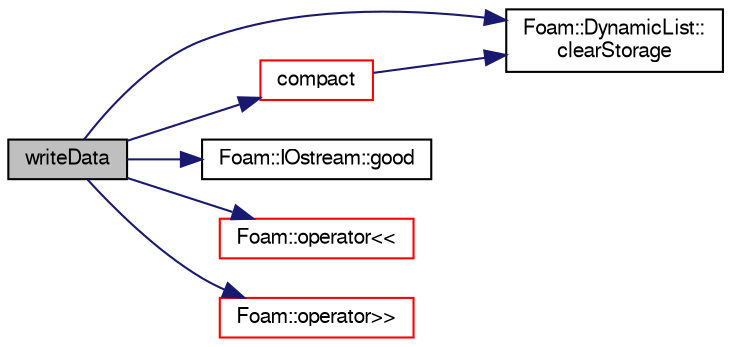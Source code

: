 digraph "writeData"
{
  bgcolor="transparent";
  edge [fontname="FreeSans",fontsize="10",labelfontname="FreeSans",labelfontsize="10"];
  node [fontname="FreeSans",fontsize="10",shape=record];
  rankdir="LR";
  Node1698 [label="writeData",height=0.2,width=0.4,color="black", fillcolor="grey75", style="filled", fontcolor="black"];
  Node1698 -> Node1699 [color="midnightblue",fontsize="10",style="solid",fontname="FreeSans"];
  Node1699 [label="Foam::DynamicList::\lclearStorage",height=0.2,width=0.4,color="black",URL="$a25890.html#a77e7fd5aa3adf14be9cbcd6e670f7843",tooltip="Clear the list and delete storage. "];
  Node1698 -> Node1700 [color="midnightblue",fontsize="10",style="solid",fontname="FreeSans"];
  Node1700 [label="compact",height=0.2,width=0.4,color="red",URL="$a21690.html#a043cdfc194924194e381a986c229569e",tooltip="Compact splitCells_. Removes all freeSplitCells_ elements. "];
  Node1700 -> Node1699 [color="midnightblue",fontsize="10",style="solid",fontname="FreeSans"];
  Node1698 -> Node1736 [color="midnightblue",fontsize="10",style="solid",fontname="FreeSans"];
  Node1736 [label="Foam::IOstream::good",height=0.2,width=0.4,color="black",URL="$a26226.html#abdcc7f96f487faadc7769afcf58fe992",tooltip="Return true if next operation might succeed. "];
  Node1698 -> Node1745 [color="midnightblue",fontsize="10",style="solid",fontname="FreeSans"];
  Node1745 [label="Foam::operator\<\<",height=0.2,width=0.4,color="red",URL="$a21124.html#ae86a76a63deefbe1a4490c873ad8e1b2"];
  Node1698 -> Node1753 [color="midnightblue",fontsize="10",style="solid",fontname="FreeSans"];
  Node1753 [label="Foam::operator\>\>",height=0.2,width=0.4,color="red",URL="$a21124.html#a44f398e0525f8d7f48cead029868d845"];
}
